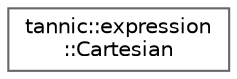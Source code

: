 digraph "Graphical Class Hierarchy"
{
 // LATEX_PDF_SIZE
  bgcolor="transparent";
  edge [fontname=Helvetica,fontsize=10,labelfontname=Helvetica,labelfontsize=10];
  node [fontname=Helvetica,fontsize=10,shape=box,height=0.2,width=0.4];
  rankdir="LR";
  Node0 [id="Node000000",label="tannic::expression\l::Cartesian",height=0.2,width=0.4,color="grey40", fillcolor="white", style="filled",URL="$d7/d1c/structtannic_1_1expression_1_1Cartesian.html",tooltip=" "];
}
